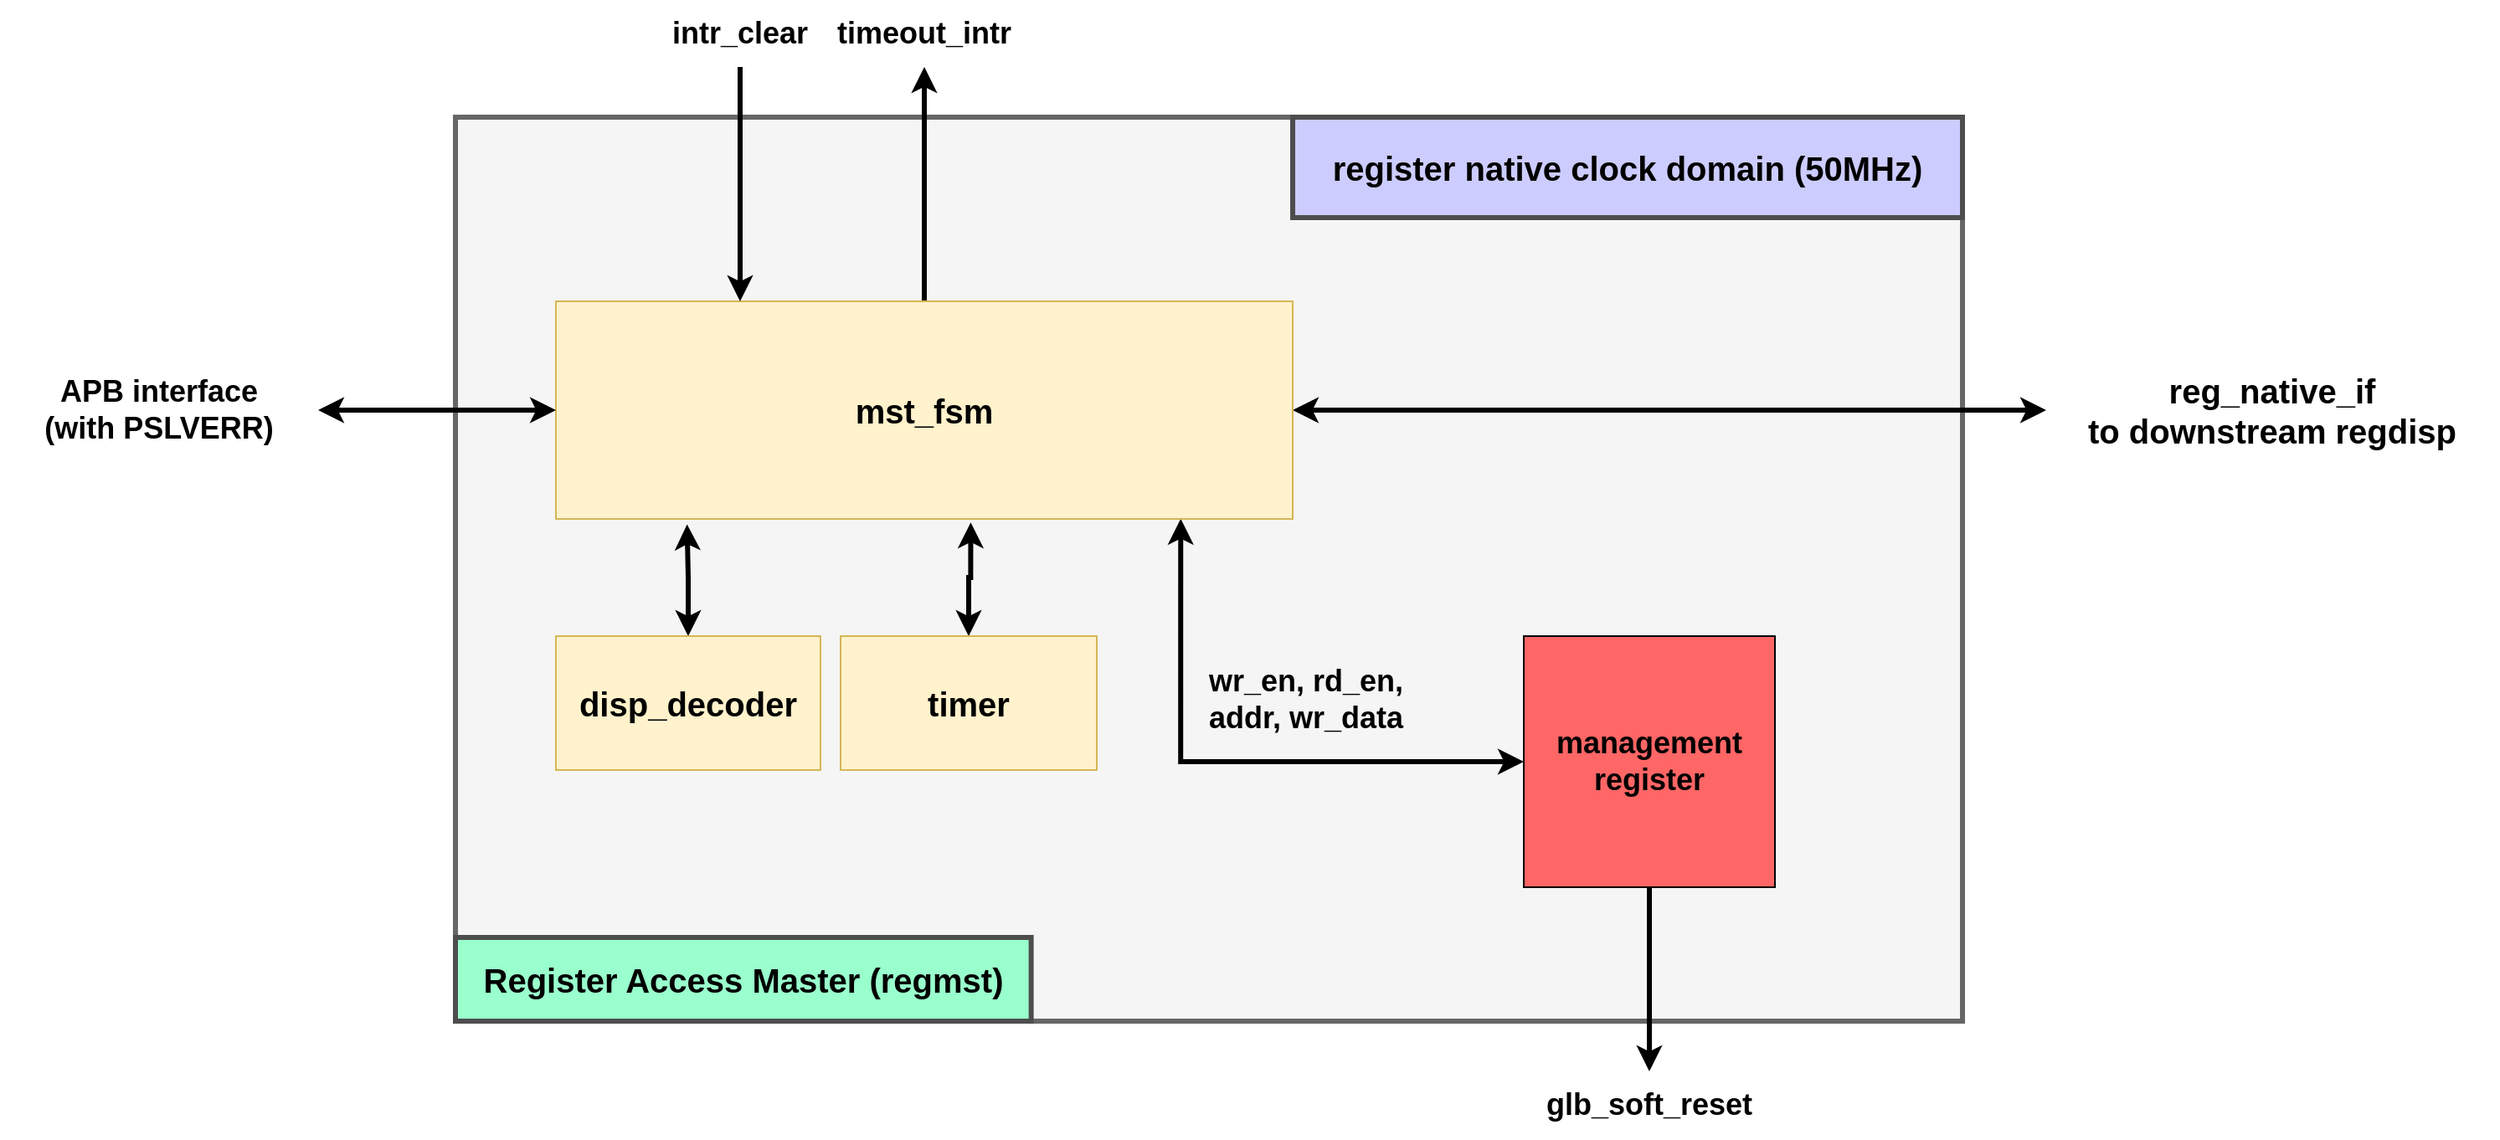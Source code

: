 <mxfile>
    <diagram id="2k0niPkLQAnHQQOvK0RH" name="第 1 页">
        <mxGraphModel dx="957" dy="567" grid="1" gridSize="10" guides="1" tooltips="1" connect="1" arrows="1" fold="1" page="1" pageScale="1" pageWidth="1654" pageHeight="1169" math="0" shadow="0">
            <root>
                <mxCell id="0"/>
                <mxCell id="1" parent="0"/>
                <mxCell id="259" value="" style="shape=corner;whiteSpace=wrap;html=1;fillColor=#f5f5f5;dx=1000;dy=910;strokeWidth=3;strokeColor=#666666;fontColor=#333333;fontSize=18;" parent="1" vertex="1">
                    <mxGeometry x="322" y="250" width="900" height="540" as="geometry"/>
                </mxCell>
                <mxCell id="342" style="edgeStyle=orthogonalEdgeStyle;rounded=0;html=1;fontSize=20;startArrow=none;startFill=0;strokeWidth=3;" parent="1" source="269" target="341" edge="1">
                    <mxGeometry relative="1" as="geometry"/>
                </mxCell>
                <mxCell id="359" style="edgeStyle=orthogonalEdgeStyle;rounded=0;html=1;exitX=1;exitY=0.5;exitDx=0;exitDy=0;entryX=0;entryY=0.5;entryDx=0;entryDy=0;fontSize=20;startArrow=classic;startFill=1;strokeWidth=3;" parent="1" source="269" target="375" edge="1">
                    <mxGeometry relative="1" as="geometry">
                        <mxPoint x="1034" y="485" as="targetPoint"/>
                    </mxGeometry>
                </mxCell>
                <mxCell id="394" style="edgeStyle=orthogonalEdgeStyle;rounded=0;html=1;exitX=0.848;exitY=0.999;exitDx=0;exitDy=0;entryX=0;entryY=0.5;entryDx=0;entryDy=0;fontSize=18;startArrow=classic;startFill=1;strokeWidth=3;exitPerimeter=0;" parent="1" source="269" target="386" edge="1">
                    <mxGeometry relative="1" as="geometry"/>
                </mxCell>
                <mxCell id="269" value="mst_fsm" style="rounded=0;whiteSpace=wrap;html=1;fontStyle=1;fillColor=#fff2cc;fontSize=20;strokeColor=#d6b656;" parent="1" vertex="1">
                    <mxGeometry x="382" y="360" width="440" height="130" as="geometry"/>
                </mxCell>
                <mxCell id="272" style="edgeStyle=orthogonalEdgeStyle;rounded=0;html=1;exitX=1;exitY=0.5;exitDx=0;exitDy=0;entryX=0;entryY=0.5;entryDx=0;entryDy=0;fontSize=18;fontColor=#000000;startArrow=classic;startFill=1;strokeWidth=3;" parent="1" source="273" target="269" edge="1">
                    <mxGeometry relative="1" as="geometry"/>
                </mxCell>
                <mxCell id="273" value="&lt;span style=&quot;font-size: 18px&quot;&gt;APB interface&lt;br&gt;&lt;/span&gt;&lt;span style=&quot;font-size: 18px&quot;&gt;(with PSLVERR)&lt;br style=&quot;font-size: 18px&quot;&gt;&lt;/span&gt;" style="text;html=1;strokeColor=none;fillColor=none;align=center;verticalAlign=middle;whiteSpace=wrap;rounded=0;fontSize=18;fontColor=#000000;fontStyle=1" parent="1" vertex="1">
                    <mxGeometry x="50" y="380" width="190" height="90" as="geometry"/>
                </mxCell>
                <mxCell id="340" style="edgeStyle=orthogonalEdgeStyle;html=1;entryX=0.25;entryY=0;entryDx=0;entryDy=0;fontSize=20;startArrow=none;startFill=0;strokeWidth=3;rounded=0;" parent="1" source="339" target="269" edge="1">
                    <mxGeometry relative="1" as="geometry"/>
                </mxCell>
                <mxCell id="339" value="&lt;span style=&quot;font-size: 18px&quot;&gt;intr_clear&lt;br style=&quot;font-size: 18px&quot;&gt;&lt;/span&gt;" style="text;html=1;strokeColor=none;fillColor=none;align=center;verticalAlign=middle;whiteSpace=wrap;rounded=0;fontSize=18;fontColor=#000000;fontStyle=1" parent="1" vertex="1">
                    <mxGeometry x="432" y="180" width="120" height="40" as="geometry"/>
                </mxCell>
                <mxCell id="341" value="&lt;span style=&quot;font-size: 18px&quot;&gt;timeout_intr&lt;br style=&quot;font-size: 18px&quot;&gt;&lt;/span&gt;" style="text;html=1;strokeColor=none;fillColor=none;align=center;verticalAlign=middle;whiteSpace=wrap;rounded=0;fontSize=18;fontColor=#000000;fontStyle=1" parent="1" vertex="1">
                    <mxGeometry x="537" y="180" width="130" height="40" as="geometry"/>
                </mxCell>
                <mxCell id="391" style="edgeStyle=orthogonalEdgeStyle;rounded=0;html=1;entryX=0.178;entryY=1.025;entryDx=0;entryDy=0;entryPerimeter=0;fontSize=18;startArrow=classic;startFill=1;strokeWidth=3;" parent="1" source="346" target="269" edge="1">
                    <mxGeometry relative="1" as="geometry"/>
                </mxCell>
                <mxCell id="346" value="disp_decoder" style="rounded=0;whiteSpace=wrap;html=1;fillColor=#fff2cc;fontStyle=1;fontSize=20;strokeColor=#d6b656;" parent="1" vertex="1">
                    <mxGeometry x="382" y="560" width="158" height="80" as="geometry"/>
                </mxCell>
                <mxCell id="375" value="reg_native_if &lt;br&gt;to downstream regdisp" style="rounded=0;whiteSpace=wrap;html=1;fontSize=20;fillColor=none;strokeColor=none;fontStyle=1" parent="1" vertex="1">
                    <mxGeometry x="1272" y="393.75" width="270" height="62.5" as="geometry"/>
                </mxCell>
                <mxCell id="387" value="&lt;span style=&quot;font-size: 18px&quot;&gt;glb_soft_reset&lt;br style=&quot;font-size: 18px&quot;&gt;&lt;/span&gt;" style="text;html=1;strokeColor=none;fillColor=none;align=center;verticalAlign=middle;whiteSpace=wrap;rounded=0;fontSize=18;fontColor=#000000;fontStyle=1" parent="1" vertex="1">
                    <mxGeometry x="915" y="820" width="240" height="40" as="geometry"/>
                </mxCell>
                <mxCell id="388" style="edgeStyle=orthogonalEdgeStyle;rounded=0;html=1;exitX=0.5;exitY=1;exitDx=0;exitDy=0;entryX=0.5;entryY=0;entryDx=0;entryDy=0;fontSize=18;strokeWidth=3;" parent="1" source="386" target="387" edge="1">
                    <mxGeometry relative="1" as="geometry"/>
                </mxCell>
                <mxCell id="320" value="Register Access Master (regmst)" style="text;html=1;strokeColor=#4D4D4D;fillColor=#99FFCC;align=center;verticalAlign=middle;whiteSpace=wrap;rounded=0;fontSize=20;fontStyle=1;strokeWidth=3;" parent="1" vertex="1">
                    <mxGeometry x="322" y="740" width="343.81" height="50" as="geometry"/>
                </mxCell>
                <mxCell id="314" value="&lt;b style=&quot;font-size: 20px&quot;&gt;register native clock domain (50MHz)&lt;/b&gt;" style="rounded=0;whiteSpace=wrap;html=1;fillColor=#CCCCFF;fontSize=20;strokeColor=#4D4D4D;labelBorderColor=none;strokeWidth=3;" parent="1" vertex="1">
                    <mxGeometry x="822" y="250" width="400" height="60" as="geometry"/>
                </mxCell>
                <mxCell id="288" value="&lt;b style=&quot;font-size: 18px&quot;&gt;wr_en, rd_en,&lt;br&gt;addr, wr_data&lt;/b&gt;" style="text;html=1;strokeColor=none;fillColor=none;align=center;verticalAlign=middle;whiteSpace=wrap;rounded=0;fontSize=18;" parent="1" vertex="1">
                    <mxGeometry x="760" y="560" width="140" height="75" as="geometry"/>
                </mxCell>
                <mxCell id="386" value="management&lt;br&gt;register" style="whiteSpace=wrap;html=1;aspect=fixed;fillColor=#FF6666;fontStyle=1;fontColor=#000000;fontSize=18;" parent="1" vertex="1">
                    <mxGeometry x="960" y="560" width="150" height="150" as="geometry"/>
                </mxCell>
                <mxCell id="393" style="edgeStyle=orthogonalEdgeStyle;rounded=0;html=1;entryX=0.563;entryY=1.016;entryDx=0;entryDy=0;entryPerimeter=0;fontSize=18;startArrow=classic;startFill=1;strokeWidth=3;" parent="1" source="392" target="269" edge="1">
                    <mxGeometry relative="1" as="geometry"/>
                </mxCell>
                <mxCell id="392" value="timer" style="rounded=0;whiteSpace=wrap;html=1;fillColor=#fff2cc;fontStyle=1;fontSize=20;strokeColor=#d6b656;" parent="1" vertex="1">
                    <mxGeometry x="552" y="560" width="153" height="80" as="geometry"/>
                </mxCell>
            </root>
        </mxGraphModel>
    </diagram>
</mxfile>